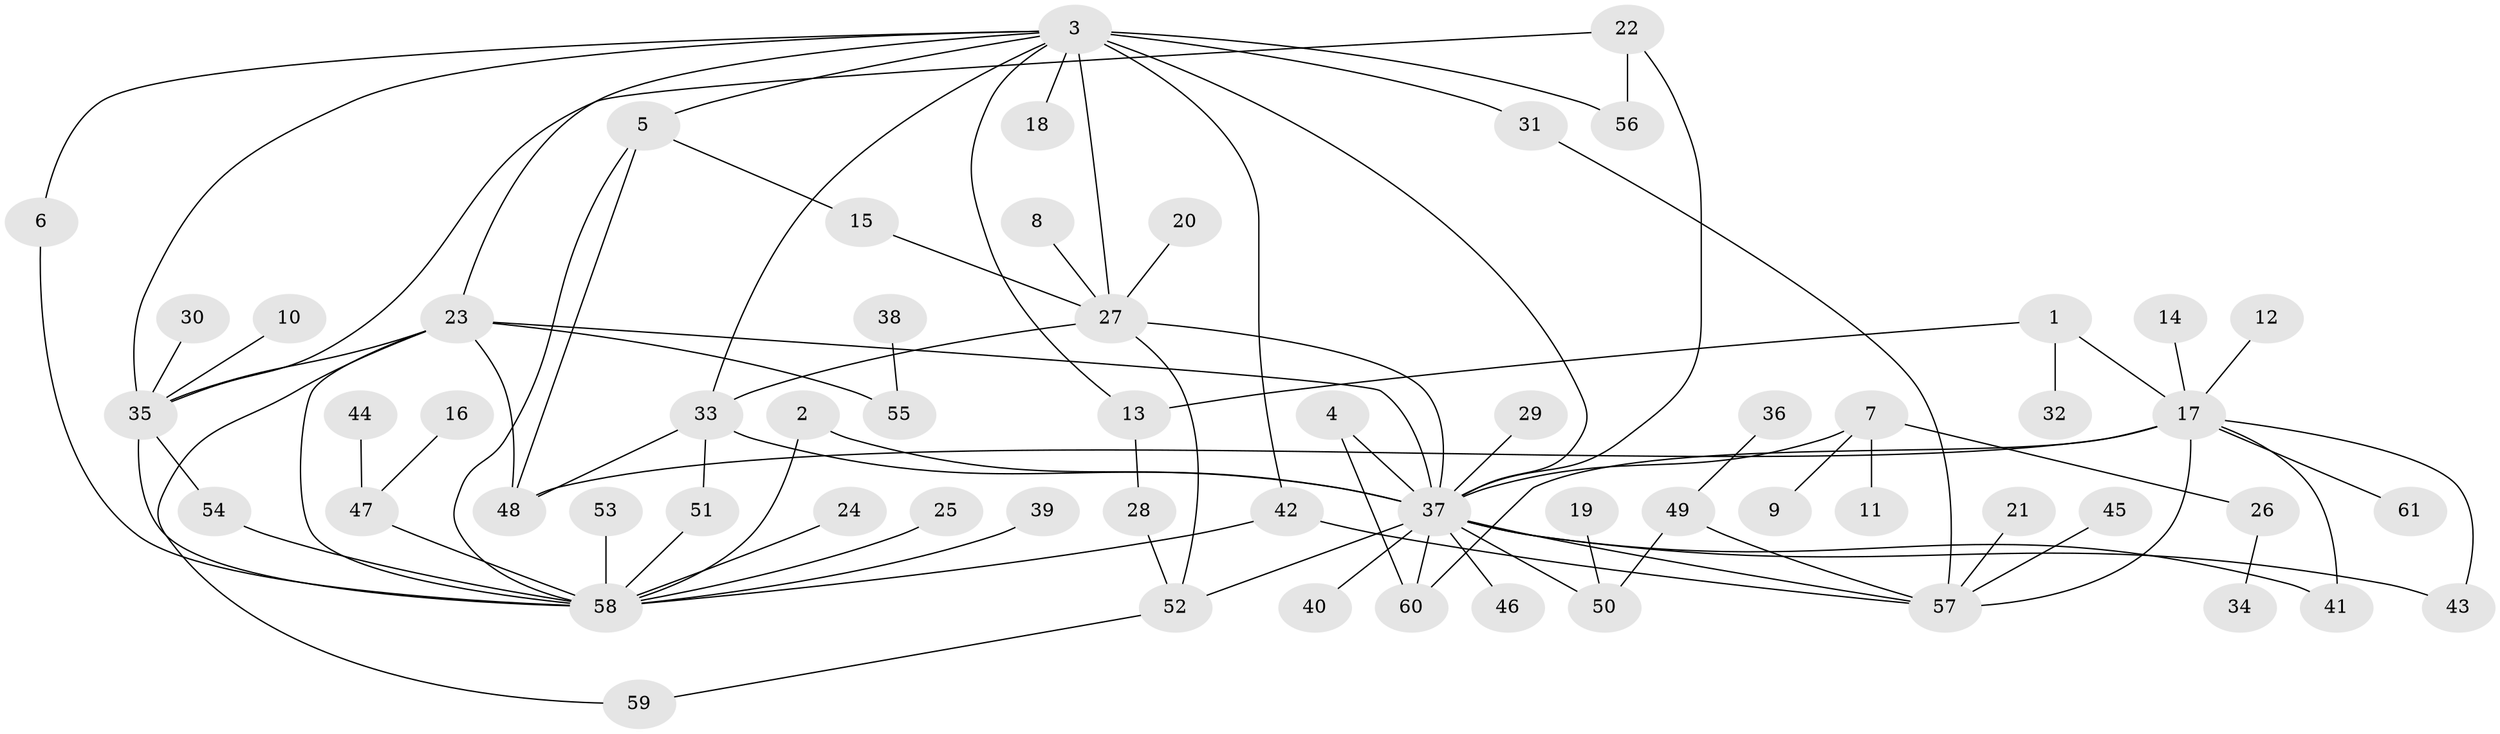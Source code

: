 // original degree distribution, {9: 0.029411764705882353, 21: 0.00980392156862745, 5: 0.029411764705882353, 16: 0.00980392156862745, 8: 0.00980392156862745, 11: 0.00980392156862745, 2: 0.22549019607843138, 3: 0.049019607843137254, 1: 0.5294117647058824, 15: 0.00980392156862745, 4: 0.06862745098039216, 6: 0.0196078431372549}
// Generated by graph-tools (version 1.1) at 2025/36/03/04/25 23:36:48]
// undirected, 61 vertices, 89 edges
graph export_dot {
  node [color=gray90,style=filled];
  1;
  2;
  3;
  4;
  5;
  6;
  7;
  8;
  9;
  10;
  11;
  12;
  13;
  14;
  15;
  16;
  17;
  18;
  19;
  20;
  21;
  22;
  23;
  24;
  25;
  26;
  27;
  28;
  29;
  30;
  31;
  32;
  33;
  34;
  35;
  36;
  37;
  38;
  39;
  40;
  41;
  42;
  43;
  44;
  45;
  46;
  47;
  48;
  49;
  50;
  51;
  52;
  53;
  54;
  55;
  56;
  57;
  58;
  59;
  60;
  61;
  1 -- 13 [weight=1.0];
  1 -- 17 [weight=1.0];
  1 -- 32 [weight=1.0];
  2 -- 37 [weight=1.0];
  2 -- 58 [weight=1.0];
  3 -- 5 [weight=1.0];
  3 -- 6 [weight=1.0];
  3 -- 13 [weight=1.0];
  3 -- 18 [weight=1.0];
  3 -- 23 [weight=1.0];
  3 -- 27 [weight=2.0];
  3 -- 31 [weight=1.0];
  3 -- 33 [weight=1.0];
  3 -- 35 [weight=1.0];
  3 -- 37 [weight=1.0];
  3 -- 42 [weight=1.0];
  3 -- 56 [weight=2.0];
  4 -- 37 [weight=1.0];
  4 -- 60 [weight=1.0];
  5 -- 15 [weight=1.0];
  5 -- 48 [weight=1.0];
  5 -- 58 [weight=1.0];
  6 -- 58 [weight=1.0];
  7 -- 9 [weight=1.0];
  7 -- 11 [weight=1.0];
  7 -- 26 [weight=1.0];
  7 -- 37 [weight=1.0];
  8 -- 27 [weight=1.0];
  10 -- 35 [weight=1.0];
  12 -- 17 [weight=1.0];
  13 -- 28 [weight=1.0];
  14 -- 17 [weight=1.0];
  15 -- 27 [weight=1.0];
  16 -- 47 [weight=1.0];
  17 -- 41 [weight=1.0];
  17 -- 43 [weight=1.0];
  17 -- 48 [weight=1.0];
  17 -- 57 [weight=1.0];
  17 -- 60 [weight=1.0];
  17 -- 61 [weight=1.0];
  19 -- 50 [weight=1.0];
  20 -- 27 [weight=1.0];
  21 -- 57 [weight=1.0];
  22 -- 35 [weight=1.0];
  22 -- 37 [weight=1.0];
  22 -- 56 [weight=1.0];
  23 -- 35 [weight=1.0];
  23 -- 37 [weight=1.0];
  23 -- 48 [weight=1.0];
  23 -- 55 [weight=1.0];
  23 -- 58 [weight=1.0];
  23 -- 59 [weight=1.0];
  24 -- 58 [weight=1.0];
  25 -- 58 [weight=1.0];
  26 -- 34 [weight=1.0];
  27 -- 33 [weight=1.0];
  27 -- 37 [weight=1.0];
  27 -- 52 [weight=1.0];
  28 -- 52 [weight=1.0];
  29 -- 37 [weight=1.0];
  30 -- 35 [weight=1.0];
  31 -- 57 [weight=1.0];
  33 -- 37 [weight=1.0];
  33 -- 48 [weight=1.0];
  33 -- 51 [weight=1.0];
  35 -- 54 [weight=1.0];
  35 -- 58 [weight=1.0];
  36 -- 49 [weight=1.0];
  37 -- 40 [weight=1.0];
  37 -- 41 [weight=1.0];
  37 -- 43 [weight=1.0];
  37 -- 46 [weight=1.0];
  37 -- 50 [weight=1.0];
  37 -- 52 [weight=1.0];
  37 -- 57 [weight=1.0];
  37 -- 60 [weight=1.0];
  38 -- 55 [weight=1.0];
  39 -- 58 [weight=1.0];
  42 -- 57 [weight=1.0];
  42 -- 58 [weight=1.0];
  44 -- 47 [weight=1.0];
  45 -- 57 [weight=1.0];
  47 -- 58 [weight=1.0];
  49 -- 50 [weight=1.0];
  49 -- 57 [weight=1.0];
  51 -- 58 [weight=1.0];
  52 -- 59 [weight=1.0];
  53 -- 58 [weight=1.0];
  54 -- 58 [weight=1.0];
}
